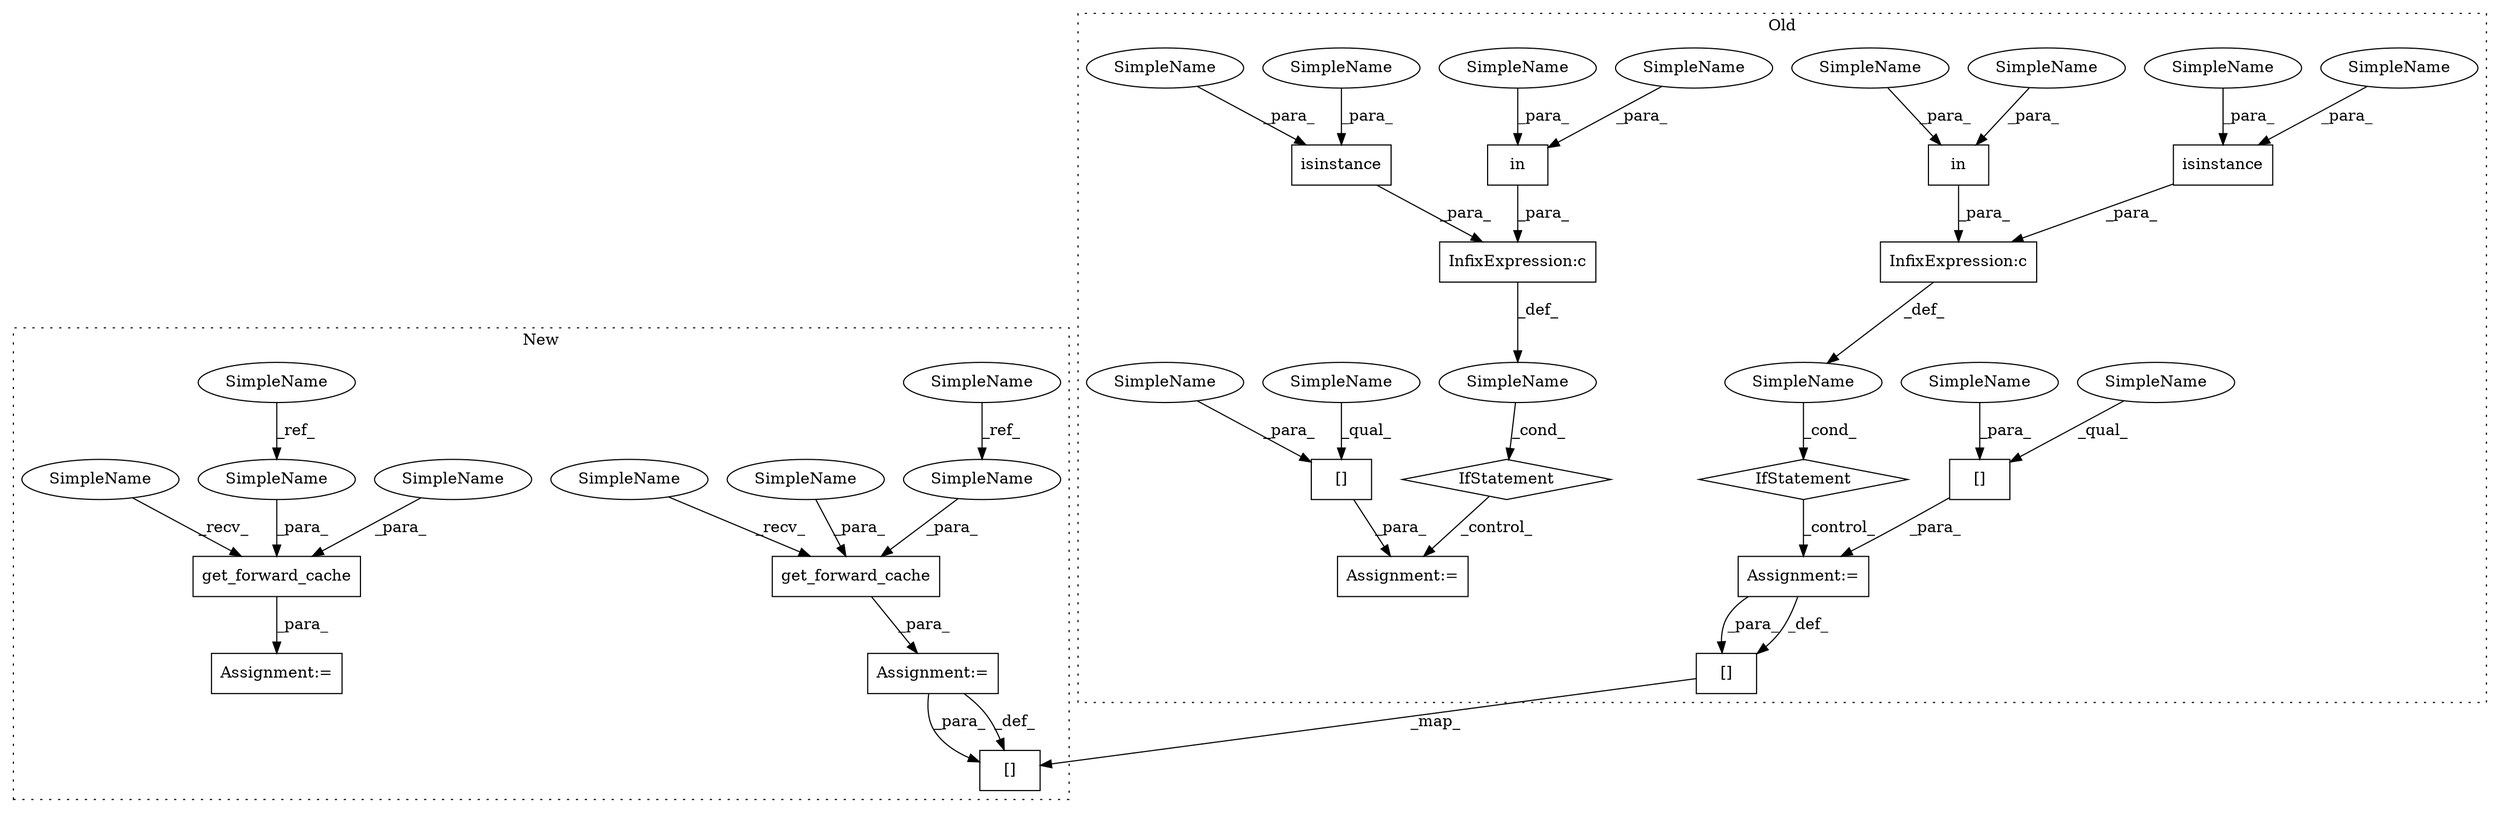 digraph G {
subgraph cluster0 {
1 [label="IfStatement" a="25" s="564,614" l="4,2" shape="diamond"];
4 [label="InfixExpression:c" a="27" s="590" l="4" shape="box"];
5 [label="in" a="105" s="599" l="14" shape="box"];
6 [label="[]" a="2" s="541,551" l="6,1" shape="box"];
8 [label="[]" a="2" s="630,641" l="6,1" shape="box"];
10 [label="in" a="105" s="512" l="13" shape="box"];
11 [label="InfixExpression:c" a="27" s="503" l="4" shape="box"];
12 [label="IfStatement" a="25" s="478,526" l="4,2" shape="diamond"];
13 [label="SimpleName" a="42" s="" l="" shape="ellipse"];
14 [label="Assignment:=" a="7" s="629" l="1" shape="box"];
15 [label="SimpleName" a="42" s="" l="" shape="ellipse"];
16 [label="Assignment:=" a="7" s="540" l="1" shape="box"];
17 [label="isinstance" a="32" s="482,502" l="11,1" shape="box"];
20 [label="isinstance" a="32" s="568,589" l="11,1" shape="box"];
22 [label="[]" a="2" s="1710,1724" l="7,1" shape="box"];
23 [label="SimpleName" a="42" s="541" l="5" shape="ellipse"];
24 [label="SimpleName" a="42" s="630" l="5" shape="ellipse"];
25 [label="SimpleName" a="42" s="520" l="5" shape="ellipse"];
26 [label="SimpleName" a="42" s="608" l="5" shape="ellipse"];
28 [label="SimpleName" a="42" s="585" l="4" shape="ellipse"];
29 [label="SimpleName" a="42" s="498" l="4" shape="ellipse"];
35 [label="SimpleName" a="42" s="636" l="5" shape="ellipse"];
36 [label="SimpleName" a="42" s="579" l="5" shape="ellipse"];
37 [label="SimpleName" a="42" s="599" l="5" shape="ellipse"];
38 [label="SimpleName" a="42" s="547" l="4" shape="ellipse"];
39 [label="SimpleName" a="42" s="493" l="4" shape="ellipse"];
40 [label="SimpleName" a="42" s="512" l="4" shape="ellipse"];
label = "Old";
style="dotted";
}
subgraph cluster1 {
2 [label="get_forward_cache" a="32" s="546,575" l="18,1" shape="box"];
3 [label="get_forward_cache" a="32" s="494,522" l="18,1" shape="box"];
7 [label="SimpleName" a="42" s="435" l="5" shape="ellipse"];
9 [label="SimpleName" a="42" s="407" l="4" shape="ellipse"];
18 [label="Assignment:=" a="7" s="482" l="1" shape="box"];
19 [label="Assignment:=" a="7" s="534" l="1" shape="box"];
21 [label="[]" a="2" s="1638,1652" l="7,1" shape="box"];
27 [label="SimpleName" a="42" s="512" l="4" shape="ellipse"];
30 [label="SimpleName" a="42" s="564" l="5" shape="ellipse"];
31 [label="SimpleName" a="42" s="570" l="5" shape="ellipse"];
32 [label="SimpleName" a="42" s="517" l="5" shape="ellipse"];
33 [label="SimpleName" a="42" s="535" l="10" shape="ellipse"];
34 [label="SimpleName" a="42" s="483" l="10" shape="ellipse"];
label = "New";
style="dotted";
}
1 -> 14 [label="_control_"];
2 -> 19 [label="_para_"];
3 -> 18 [label="_para_"];
4 -> 13 [label="_def_"];
5 -> 4 [label="_para_"];
6 -> 16 [label="_para_"];
7 -> 30 [label="_ref_"];
8 -> 14 [label="_para_"];
9 -> 27 [label="_ref_"];
10 -> 11 [label="_para_"];
11 -> 15 [label="_def_"];
12 -> 16 [label="_control_"];
13 -> 1 [label="_cond_"];
14 -> 22 [label="_para_"];
14 -> 22 [label="_def_"];
15 -> 12 [label="_cond_"];
17 -> 11 [label="_para_"];
19 -> 21 [label="_para_"];
19 -> 21 [label="_def_"];
20 -> 4 [label="_para_"];
22 -> 21 [label="_map_"];
23 -> 6 [label="_qual_"];
24 -> 8 [label="_qual_"];
25 -> 10 [label="_para_"];
26 -> 5 [label="_para_"];
27 -> 3 [label="_para_"];
28 -> 20 [label="_para_"];
29 -> 17 [label="_para_"];
30 -> 2 [label="_para_"];
31 -> 2 [label="_para_"];
32 -> 3 [label="_para_"];
33 -> 2 [label="_recv_"];
34 -> 3 [label="_recv_"];
35 -> 8 [label="_para_"];
36 -> 20 [label="_para_"];
37 -> 5 [label="_para_"];
38 -> 6 [label="_para_"];
39 -> 17 [label="_para_"];
40 -> 10 [label="_para_"];
}